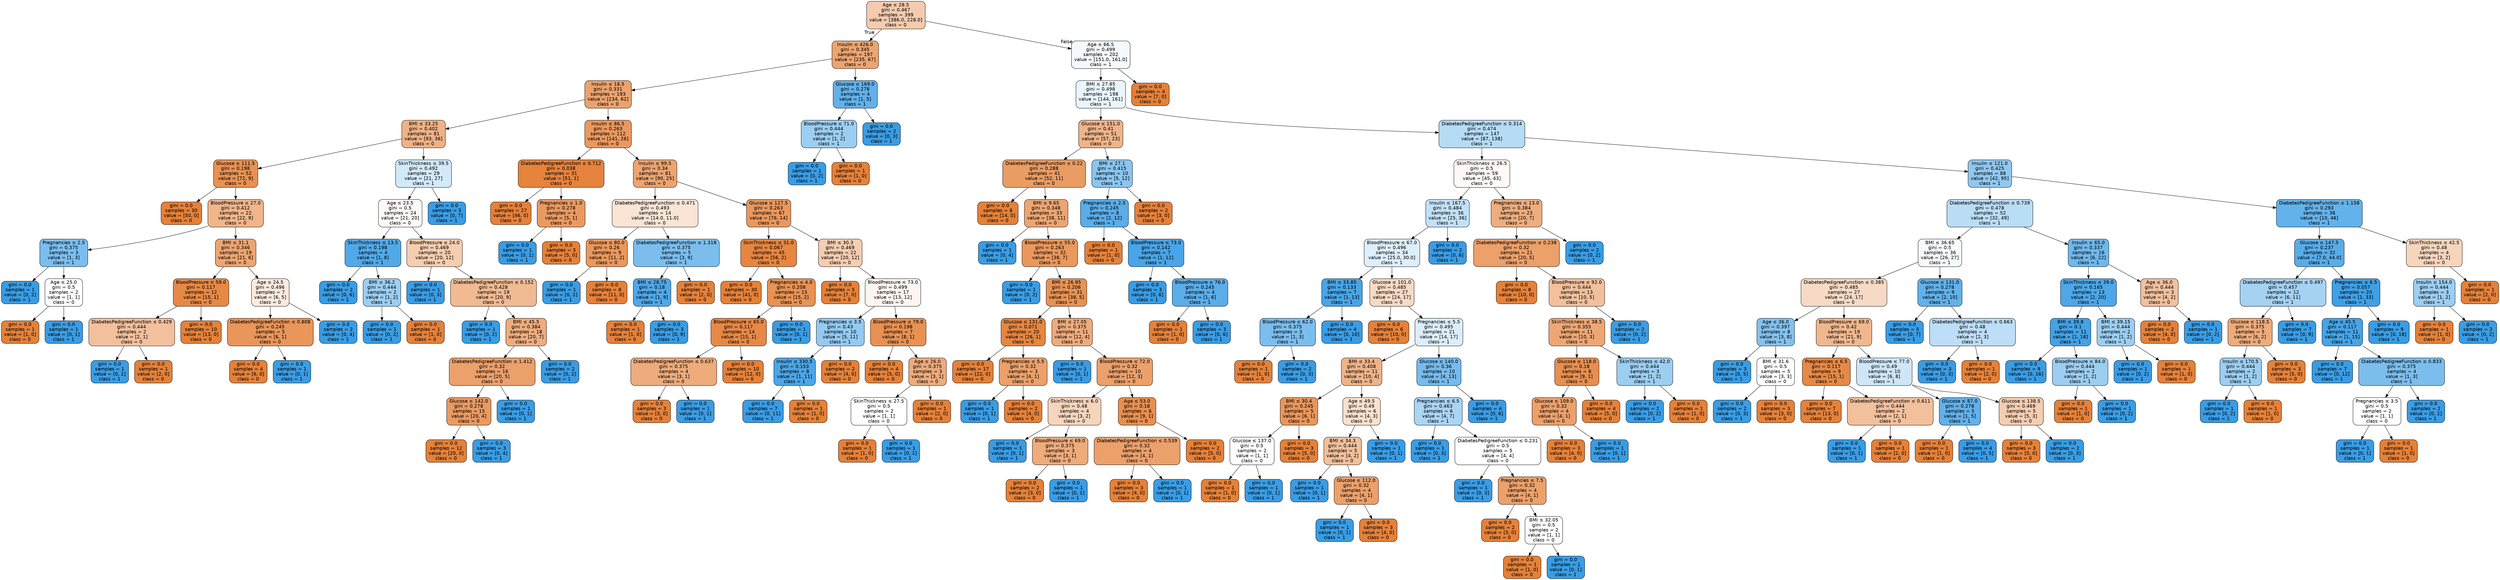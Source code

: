 digraph Tree {
node [shape=box, style="filled, rounded", color="black", fontname="helvetica"] ;
edge [fontname="helvetica"] ;
0 [label=<Age &le; 28.5<br/>gini = 0.467<br/>samples = 399<br/>value = [386.0, 228.0]<br/>class = 0>, fillcolor="#f4cbae"] ;
1 [label=<Insulin &le; 426.0<br/>gini = 0.345<br/>samples = 197<br/>value = [235, 67]<br/>class = 0>, fillcolor="#eca571"] ;
0 -> 1 [labeldistance=2.5, labelangle=45, headlabel="True"] ;
2 [label=<Insulin &le; 18.5<br/>gini = 0.331<br/>samples = 193<br/>value = [234, 62]<br/>class = 0>, fillcolor="#eca26d"] ;
1 -> 2 ;
3 [label=<BMI &le; 33.25<br/>gini = 0.402<br/>samples = 81<br/>value = [93, 36]<br/>class = 0>, fillcolor="#efb286"] ;
2 -> 3 ;
4 [label=<Glucose &le; 111.5<br/>gini = 0.198<br/>samples = 52<br/>value = [72, 9]<br/>class = 0>, fillcolor="#e89152"] ;
3 -> 4 ;
5 [label=<gini = 0.0<br/>samples = 30<br/>value = [50, 0]<br/>class = 0>, fillcolor="#e58139"] ;
4 -> 5 ;
6 [label=<BloodPressure &le; 27.0<br/>gini = 0.412<br/>samples = 22<br/>value = [22, 9]<br/>class = 0>, fillcolor="#f0b58a"] ;
4 -> 6 ;
7 [label=<Pregnancies &le; 2.5<br/>gini = 0.375<br/>samples = 3<br/>value = [1, 3]<br/>class = 1>, fillcolor="#7bbeee"] ;
6 -> 7 ;
8 [label=<gini = 0.0<br/>samples = 1<br/>value = [0, 2]<br/>class = 1>, fillcolor="#399de5"] ;
7 -> 8 ;
9 [label=<Age &le; 25.0<br/>gini = 0.5<br/>samples = 2<br/>value = [1, 1]<br/>class = 0>, fillcolor="#ffffff"] ;
7 -> 9 ;
10 [label=<gini = 0.0<br/>samples = 1<br/>value = [1, 0]<br/>class = 0>, fillcolor="#e58139"] ;
9 -> 10 ;
11 [label=<gini = 0.0<br/>samples = 1<br/>value = [0, 1]<br/>class = 1>, fillcolor="#399de5"] ;
9 -> 11 ;
12 [label=<BMI &le; 31.1<br/>gini = 0.346<br/>samples = 19<br/>value = [21, 6]<br/>class = 0>, fillcolor="#eca572"] ;
6 -> 12 ;
13 [label=<BloodPressure &le; 59.0<br/>gini = 0.117<br/>samples = 12<br/>value = [15, 1]<br/>class = 0>, fillcolor="#e78946"] ;
12 -> 13 ;
14 [label=<DiabetesPedigreeFunction &le; 0.429<br/>gini = 0.444<br/>samples = 2<br/>value = [2, 1]<br/>class = 0>, fillcolor="#f2c09c"] ;
13 -> 14 ;
15 [label=<gini = 0.0<br/>samples = 1<br/>value = [0, 1]<br/>class = 1>, fillcolor="#399de5"] ;
14 -> 15 ;
16 [label=<gini = 0.0<br/>samples = 1<br/>value = [2, 0]<br/>class = 0>, fillcolor="#e58139"] ;
14 -> 16 ;
17 [label=<gini = 0.0<br/>samples = 10<br/>value = [13, 0]<br/>class = 0>, fillcolor="#e58139"] ;
13 -> 17 ;
18 [label=<Age &le; 24.5<br/>gini = 0.496<br/>samples = 7<br/>value = [6, 5]<br/>class = 0>, fillcolor="#fbeade"] ;
12 -> 18 ;
19 [label=<DiabetesPedigreeFunction &le; 0.808<br/>gini = 0.245<br/>samples = 5<br/>value = [6, 1]<br/>class = 0>, fillcolor="#e9965a"] ;
18 -> 19 ;
20 [label=<gini = 0.0<br/>samples = 4<br/>value = [6, 0]<br/>class = 0>, fillcolor="#e58139"] ;
19 -> 20 ;
21 [label=<gini = 0.0<br/>samples = 1<br/>value = [0, 1]<br/>class = 1>, fillcolor="#399de5"] ;
19 -> 21 ;
22 [label=<gini = 0.0<br/>samples = 2<br/>value = [0, 4]<br/>class = 1>, fillcolor="#399de5"] ;
18 -> 22 ;
23 [label=<SkinThickness &le; 39.5<br/>gini = 0.492<br/>samples = 29<br/>value = [21, 27]<br/>class = 1>, fillcolor="#d3e9f9"] ;
3 -> 23 ;
24 [label=<Age &le; 23.5<br/>gini = 0.5<br/>samples = 24<br/>value = [21, 20]<br/>class = 0>, fillcolor="#fef9f6"] ;
23 -> 24 ;
25 [label=<SkinThickness &le; 13.5<br/>gini = 0.198<br/>samples = 4<br/>value = [1, 8]<br/>class = 1>, fillcolor="#52a9e8"] ;
24 -> 25 ;
26 [label=<gini = 0.0<br/>samples = 2<br/>value = [0, 6]<br/>class = 1>, fillcolor="#399de5"] ;
25 -> 26 ;
27 [label=<BMI &le; 36.2<br/>gini = 0.444<br/>samples = 2<br/>value = [1, 2]<br/>class = 1>, fillcolor="#9ccef2"] ;
25 -> 27 ;
28 [label=<gini = 0.0<br/>samples = 1<br/>value = [0, 2]<br/>class = 1>, fillcolor="#399de5"] ;
27 -> 28 ;
29 [label=<gini = 0.0<br/>samples = 1<br/>value = [1, 0]<br/>class = 0>, fillcolor="#e58139"] ;
27 -> 29 ;
30 [label=<BloodPressure &le; 24.0<br/>gini = 0.469<br/>samples = 20<br/>value = [20, 12]<br/>class = 0>, fillcolor="#f5cdb0"] ;
24 -> 30 ;
31 [label=<gini = 0.0<br/>samples = 1<br/>value = [0, 3]<br/>class = 1>, fillcolor="#399de5"] ;
30 -> 31 ;
32 [label=<DiabetesPedigreeFunction &le; 0.152<br/>gini = 0.428<br/>samples = 19<br/>value = [20, 9]<br/>class = 0>, fillcolor="#f1ba92"] ;
30 -> 32 ;
33 [label=<gini = 0.0<br/>samples = 1<br/>value = [0, 2]<br/>class = 1>, fillcolor="#399de5"] ;
32 -> 33 ;
34 [label=<BMI &le; 45.5<br/>gini = 0.384<br/>samples = 18<br/>value = [20, 7]<br/>class = 0>, fillcolor="#eead7e"] ;
32 -> 34 ;
35 [label=<DiabetesPedigreeFunction &le; 1.412<br/>gini = 0.32<br/>samples = 16<br/>value = [20, 5]<br/>class = 0>, fillcolor="#eca06a"] ;
34 -> 35 ;
36 [label=<Glucose &le; 142.0<br/>gini = 0.278<br/>samples = 15<br/>value = [20, 4]<br/>class = 0>, fillcolor="#ea9a61"] ;
35 -> 36 ;
37 [label=<gini = 0.0<br/>samples = 12<br/>value = [20, 0]<br/>class = 0>, fillcolor="#e58139"] ;
36 -> 37 ;
38 [label=<gini = 0.0<br/>samples = 3<br/>value = [0, 4]<br/>class = 1>, fillcolor="#399de5"] ;
36 -> 38 ;
39 [label=<gini = 0.0<br/>samples = 1<br/>value = [0, 1]<br/>class = 1>, fillcolor="#399de5"] ;
35 -> 39 ;
40 [label=<gini = 0.0<br/>samples = 2<br/>value = [0, 2]<br/>class = 1>, fillcolor="#399de5"] ;
34 -> 40 ;
41 [label=<gini = 0.0<br/>samples = 5<br/>value = [0, 7]<br/>class = 1>, fillcolor="#399de5"] ;
23 -> 41 ;
42 [label=<Insulin &le; 86.5<br/>gini = 0.263<br/>samples = 112<br/>value = [141, 26]<br/>class = 0>, fillcolor="#ea985e"] ;
2 -> 42 ;
43 [label=<DiabetesPedigreeFunction &le; 0.712<br/>gini = 0.038<br/>samples = 31<br/>value = [51, 1]<br/>class = 0>, fillcolor="#e6833d"] ;
42 -> 43 ;
44 [label=<gini = 0.0<br/>samples = 27<br/>value = [46, 0]<br/>class = 0>, fillcolor="#e58139"] ;
43 -> 44 ;
45 [label=<Pregnancies &le; 1.0<br/>gini = 0.278<br/>samples = 4<br/>value = [5, 1]<br/>class = 0>, fillcolor="#ea9a61"] ;
43 -> 45 ;
46 [label=<gini = 0.0<br/>samples = 1<br/>value = [0, 1]<br/>class = 1>, fillcolor="#399de5"] ;
45 -> 46 ;
47 [label=<gini = 0.0<br/>samples = 3<br/>value = [5, 0]<br/>class = 0>, fillcolor="#e58139"] ;
45 -> 47 ;
48 [label=<Insulin &le; 99.5<br/>gini = 0.34<br/>samples = 81<br/>value = [90, 25]<br/>class = 0>, fillcolor="#eca470"] ;
42 -> 48 ;
49 [label=<DiabetesPedigreeFunction &le; 0.471<br/>gini = 0.493<br/>samples = 14<br/>value = [14.0, 11.0]<br/>class = 0>, fillcolor="#f9e4d5"] ;
48 -> 49 ;
50 [label=<Glucose &le; 80.0<br/>gini = 0.26<br/>samples = 9<br/>value = [11, 2]<br/>class = 0>, fillcolor="#ea985d"] ;
49 -> 50 ;
51 [label=<gini = 0.0<br/>samples = 1<br/>value = [0, 2]<br/>class = 1>, fillcolor="#399de5"] ;
50 -> 51 ;
52 [label=<gini = 0.0<br/>samples = 8<br/>value = [11, 0]<br/>class = 0>, fillcolor="#e58139"] ;
50 -> 52 ;
53 [label=<DiabetesPedigreeFunction &le; 1.318<br/>gini = 0.375<br/>samples = 5<br/>value = [3, 9]<br/>class = 1>, fillcolor="#7bbeee"] ;
49 -> 53 ;
54 [label=<BMI &le; 28.75<br/>gini = 0.18<br/>samples = 4<br/>value = [1, 9]<br/>class = 1>, fillcolor="#4fa8e8"] ;
53 -> 54 ;
55 [label=<gini = 0.0<br/>samples = 1<br/>value = [1, 0]<br/>class = 0>, fillcolor="#e58139"] ;
54 -> 55 ;
56 [label=<gini = 0.0<br/>samples = 3<br/>value = [0, 9]<br/>class = 1>, fillcolor="#399de5"] ;
54 -> 56 ;
57 [label=<gini = 0.0<br/>samples = 1<br/>value = [2, 0]<br/>class = 0>, fillcolor="#e58139"] ;
53 -> 57 ;
58 [label=<Glucose &le; 127.5<br/>gini = 0.263<br/>samples = 67<br/>value = [76, 14]<br/>class = 0>, fillcolor="#ea985d"] ;
48 -> 58 ;
59 [label=<SkinThickness &le; 31.0<br/>gini = 0.067<br/>samples = 45<br/>value = [56, 2]<br/>class = 0>, fillcolor="#e68640"] ;
58 -> 59 ;
60 [label=<gini = 0.0<br/>samples = 30<br/>value = [41, 0]<br/>class = 0>, fillcolor="#e58139"] ;
59 -> 60 ;
61 [label=<Pregnancies &le; 4.0<br/>gini = 0.208<br/>samples = 15<br/>value = [15, 2]<br/>class = 0>, fillcolor="#e89253"] ;
59 -> 61 ;
62 [label=<BloodPressure &le; 65.0<br/>gini = 0.117<br/>samples = 14<br/>value = [15, 1]<br/>class = 0>, fillcolor="#e78946"] ;
61 -> 62 ;
63 [label=<DiabetesPedigreeFunction &le; 0.637<br/>gini = 0.375<br/>samples = 4<br/>value = [3, 1]<br/>class = 0>, fillcolor="#eeab7b"] ;
62 -> 63 ;
64 [label=<gini = 0.0<br/>samples = 3<br/>value = [3, 0]<br/>class = 0>, fillcolor="#e58139"] ;
63 -> 64 ;
65 [label=<gini = 0.0<br/>samples = 1<br/>value = [0, 1]<br/>class = 1>, fillcolor="#399de5"] ;
63 -> 65 ;
66 [label=<gini = 0.0<br/>samples = 10<br/>value = [12, 0]<br/>class = 0>, fillcolor="#e58139"] ;
62 -> 66 ;
67 [label=<gini = 0.0<br/>samples = 1<br/>value = [0, 1]<br/>class = 1>, fillcolor="#399de5"] ;
61 -> 67 ;
68 [label=<BMI &le; 30.3<br/>gini = 0.469<br/>samples = 22<br/>value = [20, 12]<br/>class = 0>, fillcolor="#f5cdb0"] ;
58 -> 68 ;
69 [label=<gini = 0.0<br/>samples = 5<br/>value = [7, 0]<br/>class = 0>, fillcolor="#e58139"] ;
68 -> 69 ;
70 [label=<BloodPressure &le; 73.0<br/>gini = 0.499<br/>samples = 17<br/>value = [13, 12]<br/>class = 0>, fillcolor="#fdf5f0"] ;
68 -> 70 ;
71 [label=<Pregnancies &le; 3.5<br/>gini = 0.43<br/>samples = 10<br/>value = [5, 11]<br/>class = 1>, fillcolor="#93caf1"] ;
70 -> 71 ;
72 [label=<Insulin &le; 330.5<br/>gini = 0.153<br/>samples = 8<br/>value = [1, 11]<br/>class = 1>, fillcolor="#4ba6e7"] ;
71 -> 72 ;
73 [label=<gini = 0.0<br/>samples = 7<br/>value = [0, 11]<br/>class = 1>, fillcolor="#399de5"] ;
72 -> 73 ;
74 [label=<gini = 0.0<br/>samples = 1<br/>value = [1, 0]<br/>class = 0>, fillcolor="#e58139"] ;
72 -> 74 ;
75 [label=<gini = 0.0<br/>samples = 2<br/>value = [4, 0]<br/>class = 0>, fillcolor="#e58139"] ;
71 -> 75 ;
76 [label=<BloodPressure &le; 79.0<br/>gini = 0.198<br/>samples = 7<br/>value = [8, 1]<br/>class = 0>, fillcolor="#e89152"] ;
70 -> 76 ;
77 [label=<gini = 0.0<br/>samples = 4<br/>value = [5, 0]<br/>class = 0>, fillcolor="#e58139"] ;
76 -> 77 ;
78 [label=<Age &le; 26.0<br/>gini = 0.375<br/>samples = 3<br/>value = [3, 1]<br/>class = 0>, fillcolor="#eeab7b"] ;
76 -> 78 ;
79 [label=<SkinThickness &le; 27.5<br/>gini = 0.5<br/>samples = 2<br/>value = [1, 1]<br/>class = 0>, fillcolor="#ffffff"] ;
78 -> 79 ;
80 [label=<gini = 0.0<br/>samples = 1<br/>value = [1, 0]<br/>class = 0>, fillcolor="#e58139"] ;
79 -> 80 ;
81 [label=<gini = 0.0<br/>samples = 1<br/>value = [0, 1]<br/>class = 1>, fillcolor="#399de5"] ;
79 -> 81 ;
82 [label=<gini = 0.0<br/>samples = 1<br/>value = [2, 0]<br/>class = 0>, fillcolor="#e58139"] ;
78 -> 82 ;
83 [label=<Glucose &le; 169.0<br/>gini = 0.278<br/>samples = 4<br/>value = [1, 5]<br/>class = 1>, fillcolor="#61b1ea"] ;
1 -> 83 ;
84 [label=<BloodPressure &le; 71.0<br/>gini = 0.444<br/>samples = 2<br/>value = [1, 2]<br/>class = 1>, fillcolor="#9ccef2"] ;
83 -> 84 ;
85 [label=<gini = 0.0<br/>samples = 1<br/>value = [0, 2]<br/>class = 1>, fillcolor="#399de5"] ;
84 -> 85 ;
86 [label=<gini = 0.0<br/>samples = 1<br/>value = [1, 0]<br/>class = 0>, fillcolor="#e58139"] ;
84 -> 86 ;
87 [label=<gini = 0.0<br/>samples = 2<br/>value = [0, 3]<br/>class = 1>, fillcolor="#399de5"] ;
83 -> 87 ;
88 [label=<Age &le; 66.5<br/>gini = 0.499<br/>samples = 202<br/>value = [151.0, 161.0]<br/>class = 1>, fillcolor="#f3f9fd"] ;
0 -> 88 [labeldistance=2.5, labelangle=-45, headlabel="False"] ;
89 [label=<BMI &le; 27.85<br/>gini = 0.498<br/>samples = 198<br/>value = [144, 161]<br/>class = 1>, fillcolor="#eaf5fc"] ;
88 -> 89 ;
90 [label=<Glucose &le; 151.0<br/>gini = 0.41<br/>samples = 51<br/>value = [57, 23]<br/>class = 0>, fillcolor="#efb489"] ;
89 -> 90 ;
91 [label=<DiabetesPedigreeFunction &le; 0.22<br/>gini = 0.288<br/>samples = 41<br/>value = [52, 11]<br/>class = 0>, fillcolor="#ea9c63"] ;
90 -> 91 ;
92 [label=<gini = 0.0<br/>samples = 8<br/>value = [14, 0]<br/>class = 0>, fillcolor="#e58139"] ;
91 -> 92 ;
93 [label=<BMI &le; 9.65<br/>gini = 0.348<br/>samples = 33<br/>value = [38, 11]<br/>class = 0>, fillcolor="#eda572"] ;
91 -> 93 ;
94 [label=<gini = 0.0<br/>samples = 1<br/>value = [0, 4]<br/>class = 1>, fillcolor="#399de5"] ;
93 -> 94 ;
95 [label=<BloodPressure &le; 55.0<br/>gini = 0.263<br/>samples = 32<br/>value = [38, 7]<br/>class = 0>, fillcolor="#ea985d"] ;
93 -> 95 ;
96 [label=<gini = 0.0<br/>samples = 1<br/>value = [0, 2]<br/>class = 1>, fillcolor="#399de5"] ;
95 -> 96 ;
97 [label=<BMI &le; 26.95<br/>gini = 0.206<br/>samples = 31<br/>value = [38, 5]<br/>class = 0>, fillcolor="#e89253"] ;
95 -> 97 ;
98 [label=<Glucose &le; 131.0<br/>gini = 0.071<br/>samples = 20<br/>value = [26, 1]<br/>class = 0>, fillcolor="#e68641"] ;
97 -> 98 ;
99 [label=<gini = 0.0<br/>samples = 17<br/>value = [22, 0]<br/>class = 0>, fillcolor="#e58139"] ;
98 -> 99 ;
100 [label=<Pregnancies &le; 5.5<br/>gini = 0.32<br/>samples = 3<br/>value = [4, 1]<br/>class = 0>, fillcolor="#eca06a"] ;
98 -> 100 ;
101 [label=<gini = 0.0<br/>samples = 1<br/>value = [0, 1]<br/>class = 1>, fillcolor="#399de5"] ;
100 -> 101 ;
102 [label=<gini = 0.0<br/>samples = 2<br/>value = [4, 0]<br/>class = 0>, fillcolor="#e58139"] ;
100 -> 102 ;
103 [label=<BMI &le; 27.05<br/>gini = 0.375<br/>samples = 11<br/>value = [12, 4]<br/>class = 0>, fillcolor="#eeab7b"] ;
97 -> 103 ;
104 [label=<gini = 0.0<br/>samples = 1<br/>value = [0, 1]<br/>class = 1>, fillcolor="#399de5"] ;
103 -> 104 ;
105 [label=<BloodPressure &le; 72.0<br/>gini = 0.32<br/>samples = 10<br/>value = [12, 3]<br/>class = 0>, fillcolor="#eca06a"] ;
103 -> 105 ;
106 [label=<SkinThickness &le; 6.0<br/>gini = 0.48<br/>samples = 4<br/>value = [3, 2]<br/>class = 0>, fillcolor="#f6d5bd"] ;
105 -> 106 ;
107 [label=<gini = 0.0<br/>samples = 1<br/>value = [0, 1]<br/>class = 1>, fillcolor="#399de5"] ;
106 -> 107 ;
108 [label=<BloodPressure &le; 69.0<br/>gini = 0.375<br/>samples = 3<br/>value = [3, 1]<br/>class = 0>, fillcolor="#eeab7b"] ;
106 -> 108 ;
109 [label=<gini = 0.0<br/>samples = 2<br/>value = [3, 0]<br/>class = 0>, fillcolor="#e58139"] ;
108 -> 109 ;
110 [label=<gini = 0.0<br/>samples = 1<br/>value = [0, 1]<br/>class = 1>, fillcolor="#399de5"] ;
108 -> 110 ;
111 [label=<Age &le; 53.0<br/>gini = 0.18<br/>samples = 6<br/>value = [9, 1]<br/>class = 0>, fillcolor="#e88f4f"] ;
105 -> 111 ;
112 [label=<DiabetesPedigreeFunction &le; 0.539<br/>gini = 0.32<br/>samples = 4<br/>value = [4, 1]<br/>class = 0>, fillcolor="#eca06a"] ;
111 -> 112 ;
113 [label=<gini = 0.0<br/>samples = 3<br/>value = [4, 0]<br/>class = 0>, fillcolor="#e58139"] ;
112 -> 113 ;
114 [label=<gini = 0.0<br/>samples = 1<br/>value = [0, 1]<br/>class = 1>, fillcolor="#399de5"] ;
112 -> 114 ;
115 [label=<gini = 0.0<br/>samples = 2<br/>value = [5, 0]<br/>class = 0>, fillcolor="#e58139"] ;
111 -> 115 ;
116 [label=<BMI &le; 27.1<br/>gini = 0.415<br/>samples = 10<br/>value = [5, 12]<br/>class = 1>, fillcolor="#8bc6f0"] ;
90 -> 116 ;
117 [label=<Pregnancies &le; 2.5<br/>gini = 0.245<br/>samples = 8<br/>value = [2, 12]<br/>class = 1>, fillcolor="#5aade9"] ;
116 -> 117 ;
118 [label=<gini = 0.0<br/>samples = 1<br/>value = [1, 0]<br/>class = 0>, fillcolor="#e58139"] ;
117 -> 118 ;
119 [label=<BloodPressure &le; 73.0<br/>gini = 0.142<br/>samples = 7<br/>value = [1, 12]<br/>class = 1>, fillcolor="#49a5e7"] ;
117 -> 119 ;
120 [label=<gini = 0.0<br/>samples = 3<br/>value = [0, 6]<br/>class = 1>, fillcolor="#399de5"] ;
119 -> 120 ;
121 [label=<BloodPressure &le; 76.0<br/>gini = 0.245<br/>samples = 4<br/>value = [1, 6]<br/>class = 1>, fillcolor="#5aade9"] ;
119 -> 121 ;
122 [label=<gini = 0.0<br/>samples = 1<br/>value = [1, 0]<br/>class = 0>, fillcolor="#e58139"] ;
121 -> 122 ;
123 [label=<gini = 0.0<br/>samples = 3<br/>value = [0, 6]<br/>class = 1>, fillcolor="#399de5"] ;
121 -> 123 ;
124 [label=<gini = 0.0<br/>samples = 2<br/>value = [3, 0]<br/>class = 0>, fillcolor="#e58139"] ;
116 -> 124 ;
125 [label=<DiabetesPedigreeFunction &le; 0.314<br/>gini = 0.474<br/>samples = 147<br/>value = [87, 138]<br/>class = 1>, fillcolor="#b6dbf5"] ;
89 -> 125 ;
126 [label=<SkinThickness &le; 26.5<br/>gini = 0.5<br/>samples = 59<br/>value = [45, 43]<br/>class = 0>, fillcolor="#fef9f6"] ;
125 -> 126 ;
127 [label=<Insulin &le; 167.5<br/>gini = 0.484<br/>samples = 36<br/>value = [25, 36]<br/>class = 1>, fillcolor="#c2e1f7"] ;
126 -> 127 ;
128 [label=<BloodPressure &le; 67.0<br/>gini = 0.496<br/>samples = 34<br/>value = [25.0, 30.0]<br/>class = 1>, fillcolor="#deeffb"] ;
127 -> 128 ;
129 [label=<BMI &le; 33.85<br/>gini = 0.133<br/>samples = 7<br/>value = [1, 13]<br/>class = 1>, fillcolor="#48a5e7"] ;
128 -> 129 ;
130 [label=<BloodPressure &le; 62.0<br/>gini = 0.375<br/>samples = 3<br/>value = [1, 3]<br/>class = 1>, fillcolor="#7bbeee"] ;
129 -> 130 ;
131 [label=<gini = 0.0<br/>samples = 1<br/>value = [1, 0]<br/>class = 0>, fillcolor="#e58139"] ;
130 -> 131 ;
132 [label=<gini = 0.0<br/>samples = 2<br/>value = [0, 3]<br/>class = 1>, fillcolor="#399de5"] ;
130 -> 132 ;
133 [label=<gini = 0.0<br/>samples = 4<br/>value = [0, 10]<br/>class = 1>, fillcolor="#399de5"] ;
129 -> 133 ;
134 [label=<Glucose &le; 101.0<br/>gini = 0.485<br/>samples = 27<br/>value = [24, 17]<br/>class = 0>, fillcolor="#f7dac5"] ;
128 -> 134 ;
135 [label=<gini = 0.0<br/>samples = 6<br/>value = [10, 0]<br/>class = 0>, fillcolor="#e58139"] ;
134 -> 135 ;
136 [label=<Pregnancies &le; 5.5<br/>gini = 0.495<br/>samples = 21<br/>value = [14, 17]<br/>class = 1>, fillcolor="#dceefa"] ;
134 -> 136 ;
137 [label=<BMI &le; 33.4<br/>gini = 0.408<br/>samples = 11<br/>value = [10, 4]<br/>class = 0>, fillcolor="#efb388"] ;
136 -> 137 ;
138 [label=<BMI &le; 30.4<br/>gini = 0.245<br/>samples = 5<br/>value = [6, 1]<br/>class = 0>, fillcolor="#e9965a"] ;
137 -> 138 ;
139 [label=<Glucose &le; 137.0<br/>gini = 0.5<br/>samples = 2<br/>value = [1, 1]<br/>class = 0>, fillcolor="#ffffff"] ;
138 -> 139 ;
140 [label=<gini = 0.0<br/>samples = 1<br/>value = [1, 0]<br/>class = 0>, fillcolor="#e58139"] ;
139 -> 140 ;
141 [label=<gini = 0.0<br/>samples = 1<br/>value = [0, 1]<br/>class = 1>, fillcolor="#399de5"] ;
139 -> 141 ;
142 [label=<gini = 0.0<br/>samples = 3<br/>value = [5, 0]<br/>class = 0>, fillcolor="#e58139"] ;
138 -> 142 ;
143 [label=<Age &le; 49.5<br/>gini = 0.49<br/>samples = 6<br/>value = [4, 3]<br/>class = 0>, fillcolor="#f8e0ce"] ;
137 -> 143 ;
144 [label=<BMI &le; 34.3<br/>gini = 0.444<br/>samples = 5<br/>value = [4, 2]<br/>class = 0>, fillcolor="#f2c09c"] ;
143 -> 144 ;
145 [label=<gini = 0.0<br/>samples = 1<br/>value = [0, 1]<br/>class = 1>, fillcolor="#399de5"] ;
144 -> 145 ;
146 [label=<Glucose &le; 112.0<br/>gini = 0.32<br/>samples = 4<br/>value = [4, 1]<br/>class = 0>, fillcolor="#eca06a"] ;
144 -> 146 ;
147 [label=<gini = 0.0<br/>samples = 1<br/>value = [0, 1]<br/>class = 1>, fillcolor="#399de5"] ;
146 -> 147 ;
148 [label=<gini = 0.0<br/>samples = 3<br/>value = [4, 0]<br/>class = 0>, fillcolor="#e58139"] ;
146 -> 148 ;
149 [label=<gini = 0.0<br/>samples = 1<br/>value = [0, 1]<br/>class = 1>, fillcolor="#399de5"] ;
143 -> 149 ;
150 [label=<Glucose &le; 140.0<br/>gini = 0.36<br/>samples = 10<br/>value = [4, 13]<br/>class = 1>, fillcolor="#76bbed"] ;
136 -> 150 ;
151 [label=<Pregnancies &le; 6.5<br/>gini = 0.463<br/>samples = 6<br/>value = [4, 7]<br/>class = 1>, fillcolor="#aad5f4"] ;
150 -> 151 ;
152 [label=<gini = 0.0<br/>samples = 1<br/>value = [0, 3]<br/>class = 1>, fillcolor="#399de5"] ;
151 -> 152 ;
153 [label=<DiabetesPedigreeFunction &le; 0.231<br/>gini = 0.5<br/>samples = 5<br/>value = [4, 4]<br/>class = 0>, fillcolor="#ffffff"] ;
151 -> 153 ;
154 [label=<gini = 0.0<br/>samples = 1<br/>value = [0, 3]<br/>class = 1>, fillcolor="#399de5"] ;
153 -> 154 ;
155 [label=<Pregnancies &le; 7.5<br/>gini = 0.32<br/>samples = 4<br/>value = [4, 1]<br/>class = 0>, fillcolor="#eca06a"] ;
153 -> 155 ;
156 [label=<gini = 0.0<br/>samples = 2<br/>value = [3, 0]<br/>class = 0>, fillcolor="#e58139"] ;
155 -> 156 ;
157 [label=<BMI &le; 32.05<br/>gini = 0.5<br/>samples = 2<br/>value = [1, 1]<br/>class = 0>, fillcolor="#ffffff"] ;
155 -> 157 ;
158 [label=<gini = 0.0<br/>samples = 1<br/>value = [1, 0]<br/>class = 0>, fillcolor="#e58139"] ;
157 -> 158 ;
159 [label=<gini = 0.0<br/>samples = 1<br/>value = [0, 1]<br/>class = 1>, fillcolor="#399de5"] ;
157 -> 159 ;
160 [label=<gini = 0.0<br/>samples = 4<br/>value = [0, 6]<br/>class = 1>, fillcolor="#399de5"] ;
150 -> 160 ;
161 [label=<gini = 0.0<br/>samples = 2<br/>value = [0, 6]<br/>class = 1>, fillcolor="#399de5"] ;
127 -> 161 ;
162 [label=<Pregnancies &le; 13.0<br/>gini = 0.384<br/>samples = 23<br/>value = [20, 7]<br/>class = 0>, fillcolor="#eead7e"] ;
126 -> 162 ;
163 [label=<DiabetesPedigreeFunction &le; 0.238<br/>gini = 0.32<br/>samples = 21<br/>value = [20, 5]<br/>class = 0>, fillcolor="#eca06a"] ;
162 -> 163 ;
164 [label=<gini = 0.0<br/>samples = 8<br/>value = [10, 0]<br/>class = 0>, fillcolor="#e58139"] ;
163 -> 164 ;
165 [label=<BloodPressure &le; 92.0<br/>gini = 0.444<br/>samples = 13<br/>value = [10, 5]<br/>class = 0>, fillcolor="#f2c09c"] ;
163 -> 165 ;
166 [label=<SkinThickness &le; 38.5<br/>gini = 0.355<br/>samples = 11<br/>value = [10, 3]<br/>class = 0>, fillcolor="#eda774"] ;
165 -> 166 ;
167 [label=<Glucose &le; 118.0<br/>gini = 0.18<br/>samples = 8<br/>value = [9, 1]<br/>class = 0>, fillcolor="#e88f4f"] ;
166 -> 167 ;
168 [label=<Glucose &le; 109.0<br/>gini = 0.32<br/>samples = 4<br/>value = [4, 1]<br/>class = 0>, fillcolor="#eca06a"] ;
167 -> 168 ;
169 [label=<gini = 0.0<br/>samples = 3<br/>value = [4, 0]<br/>class = 0>, fillcolor="#e58139"] ;
168 -> 169 ;
170 [label=<gini = 0.0<br/>samples = 1<br/>value = [0, 1]<br/>class = 1>, fillcolor="#399de5"] ;
168 -> 170 ;
171 [label=<gini = 0.0<br/>samples = 4<br/>value = [5, 0]<br/>class = 0>, fillcolor="#e58139"] ;
167 -> 171 ;
172 [label=<SkinThickness &le; 42.0<br/>gini = 0.444<br/>samples = 3<br/>value = [1, 2]<br/>class = 1>, fillcolor="#9ccef2"] ;
166 -> 172 ;
173 [label=<gini = 0.0<br/>samples = 2<br/>value = [0, 2]<br/>class = 1>, fillcolor="#399de5"] ;
172 -> 173 ;
174 [label=<gini = 0.0<br/>samples = 1<br/>value = [1, 0]<br/>class = 0>, fillcolor="#e58139"] ;
172 -> 174 ;
175 [label=<gini = 0.0<br/>samples = 2<br/>value = [0, 2]<br/>class = 1>, fillcolor="#399de5"] ;
165 -> 175 ;
176 [label=<gini = 0.0<br/>samples = 2<br/>value = [0, 2]<br/>class = 1>, fillcolor="#399de5"] ;
162 -> 176 ;
177 [label=<Insulin &le; 121.0<br/>gini = 0.425<br/>samples = 88<br/>value = [42, 95]<br/>class = 1>, fillcolor="#91c8f0"] ;
125 -> 177 ;
178 [label=<DiabetesPedigreeFunction &le; 0.739<br/>gini = 0.478<br/>samples = 52<br/>value = [32, 49]<br/>class = 1>, fillcolor="#baddf6"] ;
177 -> 178 ;
179 [label=<BMI &le; 36.65<br/>gini = 0.5<br/>samples = 36<br/>value = [26, 27]<br/>class = 1>, fillcolor="#f8fbfe"] ;
178 -> 179 ;
180 [label=<DiabetesPedigreeFunction &le; 0.385<br/>gini = 0.485<br/>samples = 27<br/>value = [24, 17]<br/>class = 0>, fillcolor="#f7dac5"] ;
179 -> 180 ;
181 [label=<Age &le; 36.0<br/>gini = 0.397<br/>samples = 8<br/>value = [3, 8]<br/>class = 1>, fillcolor="#83c2ef"] ;
180 -> 181 ;
182 [label=<gini = 0.0<br/>samples = 3<br/>value = [0, 5]<br/>class = 1>, fillcolor="#399de5"] ;
181 -> 182 ;
183 [label=<BMI &le; 31.6<br/>gini = 0.5<br/>samples = 5<br/>value = [3, 3]<br/>class = 0>, fillcolor="#ffffff"] ;
181 -> 183 ;
184 [label=<gini = 0.0<br/>samples = 2<br/>value = [0, 3]<br/>class = 1>, fillcolor="#399de5"] ;
183 -> 184 ;
185 [label=<gini = 0.0<br/>samples = 3<br/>value = [3, 0]<br/>class = 0>, fillcolor="#e58139"] ;
183 -> 185 ;
186 [label=<BloodPressure &le; 69.0<br/>gini = 0.42<br/>samples = 19<br/>value = [21, 9]<br/>class = 0>, fillcolor="#f0b78e"] ;
180 -> 186 ;
187 [label=<Pregnancies &le; 6.5<br/>gini = 0.117<br/>samples = 9<br/>value = [15, 1]<br/>class = 0>, fillcolor="#e78946"] ;
186 -> 187 ;
188 [label=<gini = 0.0<br/>samples = 7<br/>value = [13, 0]<br/>class = 0>, fillcolor="#e58139"] ;
187 -> 188 ;
189 [label=<DiabetesPedigreeFunction &le; 0.611<br/>gini = 0.444<br/>samples = 2<br/>value = [2, 1]<br/>class = 0>, fillcolor="#f2c09c"] ;
187 -> 189 ;
190 [label=<gini = 0.0<br/>samples = 1<br/>value = [0, 1]<br/>class = 1>, fillcolor="#399de5"] ;
189 -> 190 ;
191 [label=<gini = 0.0<br/>samples = 1<br/>value = [2, 0]<br/>class = 0>, fillcolor="#e58139"] ;
189 -> 191 ;
192 [label=<BloodPressure &le; 77.0<br/>gini = 0.49<br/>samples = 10<br/>value = [6, 8]<br/>class = 1>, fillcolor="#cee6f8"] ;
186 -> 192 ;
193 [label=<Glucose &le; 87.0<br/>gini = 0.278<br/>samples = 5<br/>value = [1, 5]<br/>class = 1>, fillcolor="#61b1ea"] ;
192 -> 193 ;
194 [label=<gini = 0.0<br/>samples = 1<br/>value = [1, 0]<br/>class = 0>, fillcolor="#e58139"] ;
193 -> 194 ;
195 [label=<gini = 0.0<br/>samples = 4<br/>value = [0, 5]<br/>class = 1>, fillcolor="#399de5"] ;
193 -> 195 ;
196 [label=<Glucose &le; 138.5<br/>gini = 0.469<br/>samples = 5<br/>value = [5, 3]<br/>class = 0>, fillcolor="#f5cdb0"] ;
192 -> 196 ;
197 [label=<gini = 0.0<br/>samples = 3<br/>value = [5, 0]<br/>class = 0>, fillcolor="#e58139"] ;
196 -> 197 ;
198 [label=<gini = 0.0<br/>samples = 2<br/>value = [0, 3]<br/>class = 1>, fillcolor="#399de5"] ;
196 -> 198 ;
199 [label=<Glucose &le; 131.0<br/>gini = 0.278<br/>samples = 9<br/>value = [2, 10]<br/>class = 1>, fillcolor="#61b1ea"] ;
179 -> 199 ;
200 [label=<gini = 0.0<br/>samples = 5<br/>value = [0, 7]<br/>class = 1>, fillcolor="#399de5"] ;
199 -> 200 ;
201 [label=<DiabetesPedigreeFunction &le; 0.663<br/>gini = 0.48<br/>samples = 4<br/>value = [2, 3]<br/>class = 1>, fillcolor="#bddef6"] ;
199 -> 201 ;
202 [label=<gini = 0.0<br/>samples = 3<br/>value = [0, 3]<br/>class = 1>, fillcolor="#399de5"] ;
201 -> 202 ;
203 [label=<gini = 0.0<br/>samples = 1<br/>value = [2, 0]<br/>class = 0>, fillcolor="#e58139"] ;
201 -> 203 ;
204 [label=<Insulin &le; 65.0<br/>gini = 0.337<br/>samples = 16<br/>value = [6, 22]<br/>class = 1>, fillcolor="#6fb8ec"] ;
178 -> 204 ;
205 [label=<SkinThickness &le; 39.0<br/>gini = 0.165<br/>samples = 13<br/>value = [2, 20]<br/>class = 1>, fillcolor="#4da7e8"] ;
204 -> 205 ;
206 [label=<BMI &le; 39.8<br/>gini = 0.1<br/>samples = 11<br/>value = [1, 18]<br/>class = 1>, fillcolor="#44a2e6"] ;
205 -> 206 ;
207 [label=<gini = 0.0<br/>samples = 9<br/>value = [0, 16]<br/>class = 1>, fillcolor="#399de5"] ;
206 -> 207 ;
208 [label=<BloodPressure &le; 84.0<br/>gini = 0.444<br/>samples = 2<br/>value = [1, 2]<br/>class = 1>, fillcolor="#9ccef2"] ;
206 -> 208 ;
209 [label=<gini = 0.0<br/>samples = 1<br/>value = [1, 0]<br/>class = 0>, fillcolor="#e58139"] ;
208 -> 209 ;
210 [label=<gini = 0.0<br/>samples = 1<br/>value = [0, 2]<br/>class = 1>, fillcolor="#399de5"] ;
208 -> 210 ;
211 [label=<BMI &le; 39.15<br/>gini = 0.444<br/>samples = 2<br/>value = [1, 2]<br/>class = 1>, fillcolor="#9ccef2"] ;
205 -> 211 ;
212 [label=<gini = 0.0<br/>samples = 1<br/>value = [0, 2]<br/>class = 1>, fillcolor="#399de5"] ;
211 -> 212 ;
213 [label=<gini = 0.0<br/>samples = 1<br/>value = [1, 0]<br/>class = 0>, fillcolor="#e58139"] ;
211 -> 213 ;
214 [label=<Age &le; 36.0<br/>gini = 0.444<br/>samples = 3<br/>value = [4, 2]<br/>class = 0>, fillcolor="#f2c09c"] ;
204 -> 214 ;
215 [label=<gini = 0.0<br/>samples = 2<br/>value = [4, 0]<br/>class = 0>, fillcolor="#e58139"] ;
214 -> 215 ;
216 [label=<gini = 0.0<br/>samples = 1<br/>value = [0, 2]<br/>class = 1>, fillcolor="#399de5"] ;
214 -> 216 ;
217 [label=<DiabetesPedigreeFunction &le; 1.158<br/>gini = 0.293<br/>samples = 36<br/>value = [10, 46]<br/>class = 1>, fillcolor="#64b2eb"] ;
177 -> 217 ;
218 [label=<Glucose &le; 147.5<br/>gini = 0.237<br/>samples = 32<br/>value = [7.0, 44.0]<br/>class = 1>, fillcolor="#58ade9"] ;
217 -> 218 ;
219 [label=<DiabetesPedigreeFunction &le; 0.497<br/>gini = 0.457<br/>samples = 12<br/>value = [6, 11]<br/>class = 1>, fillcolor="#a5d2f3"] ;
218 -> 219 ;
220 [label=<Glucose &le; 118.5<br/>gini = 0.375<br/>samples = 5<br/>value = [6, 2]<br/>class = 0>, fillcolor="#eeab7b"] ;
219 -> 220 ;
221 [label=<Insulin &le; 170.5<br/>gini = 0.444<br/>samples = 2<br/>value = [1, 2]<br/>class = 1>, fillcolor="#9ccef2"] ;
220 -> 221 ;
222 [label=<gini = 0.0<br/>samples = 1<br/>value = [0, 2]<br/>class = 1>, fillcolor="#399de5"] ;
221 -> 222 ;
223 [label=<gini = 0.0<br/>samples = 1<br/>value = [1, 0]<br/>class = 0>, fillcolor="#e58139"] ;
221 -> 223 ;
224 [label=<gini = 0.0<br/>samples = 3<br/>value = [5, 0]<br/>class = 0>, fillcolor="#e58139"] ;
220 -> 224 ;
225 [label=<gini = 0.0<br/>samples = 7<br/>value = [0, 9]<br/>class = 1>, fillcolor="#399de5"] ;
219 -> 225 ;
226 [label=<Pregnancies &le; 6.5<br/>gini = 0.057<br/>samples = 20<br/>value = [1, 33]<br/>class = 1>, fillcolor="#3fa0e6"] ;
218 -> 226 ;
227 [label=<Age &le; 45.5<br/>gini = 0.117<br/>samples = 11<br/>value = [1, 15]<br/>class = 1>, fillcolor="#46a4e7"] ;
226 -> 227 ;
228 [label=<gini = 0.0<br/>samples = 7<br/>value = [0, 12]<br/>class = 1>, fillcolor="#399de5"] ;
227 -> 228 ;
229 [label=<DiabetesPedigreeFunction &le; 0.833<br/>gini = 0.375<br/>samples = 4<br/>value = [1, 3]<br/>class = 1>, fillcolor="#7bbeee"] ;
227 -> 229 ;
230 [label=<Pregnancies &le; 3.5<br/>gini = 0.5<br/>samples = 2<br/>value = [1, 1]<br/>class = 0>, fillcolor="#ffffff"] ;
229 -> 230 ;
231 [label=<gini = 0.0<br/>samples = 1<br/>value = [0, 1]<br/>class = 1>, fillcolor="#399de5"] ;
230 -> 231 ;
232 [label=<gini = 0.0<br/>samples = 1<br/>value = [1, 0]<br/>class = 0>, fillcolor="#e58139"] ;
230 -> 232 ;
233 [label=<gini = 0.0<br/>samples = 2<br/>value = [0, 2]<br/>class = 1>, fillcolor="#399de5"] ;
229 -> 233 ;
234 [label=<gini = 0.0<br/>samples = 9<br/>value = [0, 18]<br/>class = 1>, fillcolor="#399de5"] ;
226 -> 234 ;
235 [label=<SkinThickness &le; 42.5<br/>gini = 0.48<br/>samples = 4<br/>value = [3, 2]<br/>class = 0>, fillcolor="#f6d5bd"] ;
217 -> 235 ;
236 [label=<Insulin &le; 154.0<br/>gini = 0.444<br/>samples = 3<br/>value = [1, 2]<br/>class = 1>, fillcolor="#9ccef2"] ;
235 -> 236 ;
237 [label=<gini = 0.0<br/>samples = 1<br/>value = [1, 0]<br/>class = 0>, fillcolor="#e58139"] ;
236 -> 237 ;
238 [label=<gini = 0.0<br/>samples = 2<br/>value = [0, 2]<br/>class = 1>, fillcolor="#399de5"] ;
236 -> 238 ;
239 [label=<gini = 0.0<br/>samples = 1<br/>value = [2, 0]<br/>class = 0>, fillcolor="#e58139"] ;
235 -> 239 ;
240 [label=<gini = 0.0<br/>samples = 4<br/>value = [7, 0]<br/>class = 0>, fillcolor="#e58139"] ;
88 -> 240 ;
}